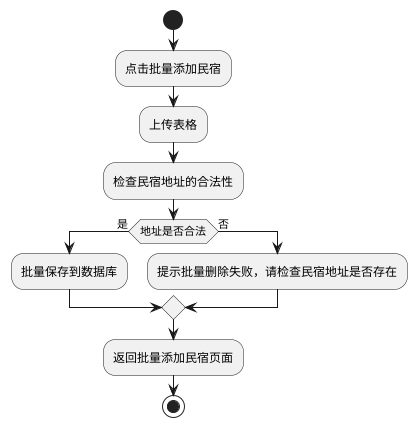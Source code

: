 @startuml
'https://plantuml.com/activity-diagram-beta
/'点击批量添加用户，上传表格，检查账号的合法性，若存在不合法的用户则提示批量删除失败，请检查账户名是否存在，若合法，则批量保存到数据库'/
start
:点击批量添加民宿;
:上传表格;
:检查民宿地址的合法性;
if (地址是否合法) then (是)
  :批量保存到数据库;
else (否)
  :提示批量删除失败，请检查民宿地址是否存在;
endif
:返回批量添加民宿页面;
stop

@enduml
